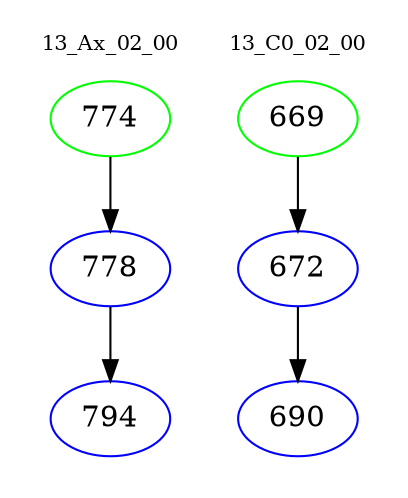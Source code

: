 digraph{
subgraph cluster_0 {
color = white
label = "13_Ax_02_00";
fontsize=10;
T0_774 [label="774", color="green"]
T0_774 -> T0_778 [color="black"]
T0_778 [label="778", color="blue"]
T0_778 -> T0_794 [color="black"]
T0_794 [label="794", color="blue"]
}
subgraph cluster_1 {
color = white
label = "13_C0_02_00";
fontsize=10;
T1_669 [label="669", color="green"]
T1_669 -> T1_672 [color="black"]
T1_672 [label="672", color="blue"]
T1_672 -> T1_690 [color="black"]
T1_690 [label="690", color="blue"]
}
}
